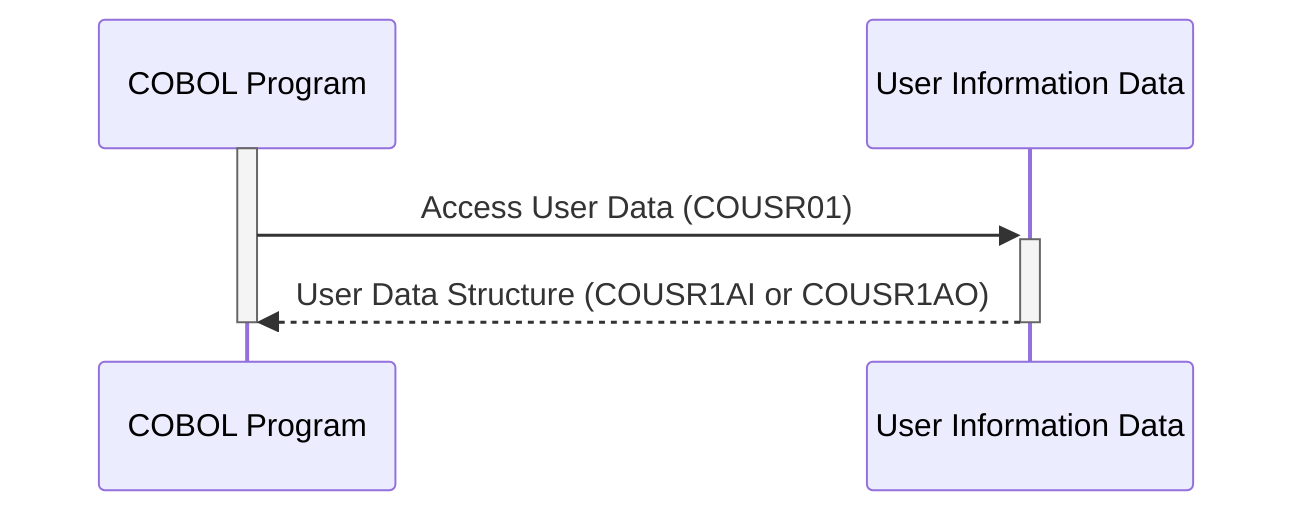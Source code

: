 sequenceDiagram
    participant COBOL Program
    participant User Information Data

    activate COBOL Program
    COBOL Program->>+User Information Data: Access User Data (COUSR01)
    User Information Data-->>-COBOL Program: User Data Structure (COUSR1AI or COUSR1AO)
    deactivate COBOL Program